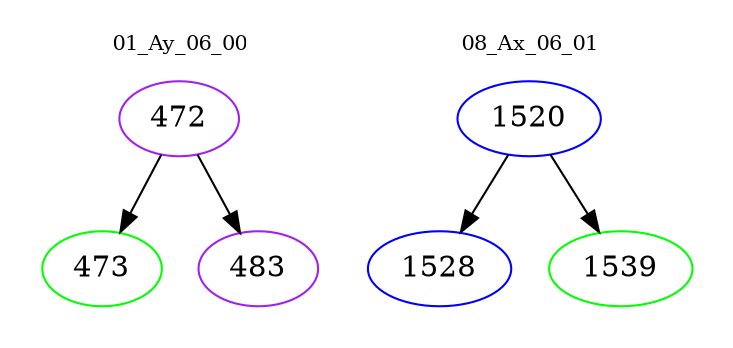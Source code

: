 digraph{
subgraph cluster_0 {
color = white
label = "01_Ay_06_00";
fontsize=10;
T0_472 [label="472", color="purple"]
T0_472 -> T0_473 [color="black"]
T0_473 [label="473", color="green"]
T0_472 -> T0_483 [color="black"]
T0_483 [label="483", color="purple"]
}
subgraph cluster_1 {
color = white
label = "08_Ax_06_01";
fontsize=10;
T1_1520 [label="1520", color="blue"]
T1_1520 -> T1_1528 [color="black"]
T1_1528 [label="1528", color="blue"]
T1_1520 -> T1_1539 [color="black"]
T1_1539 [label="1539", color="green"]
}
}
